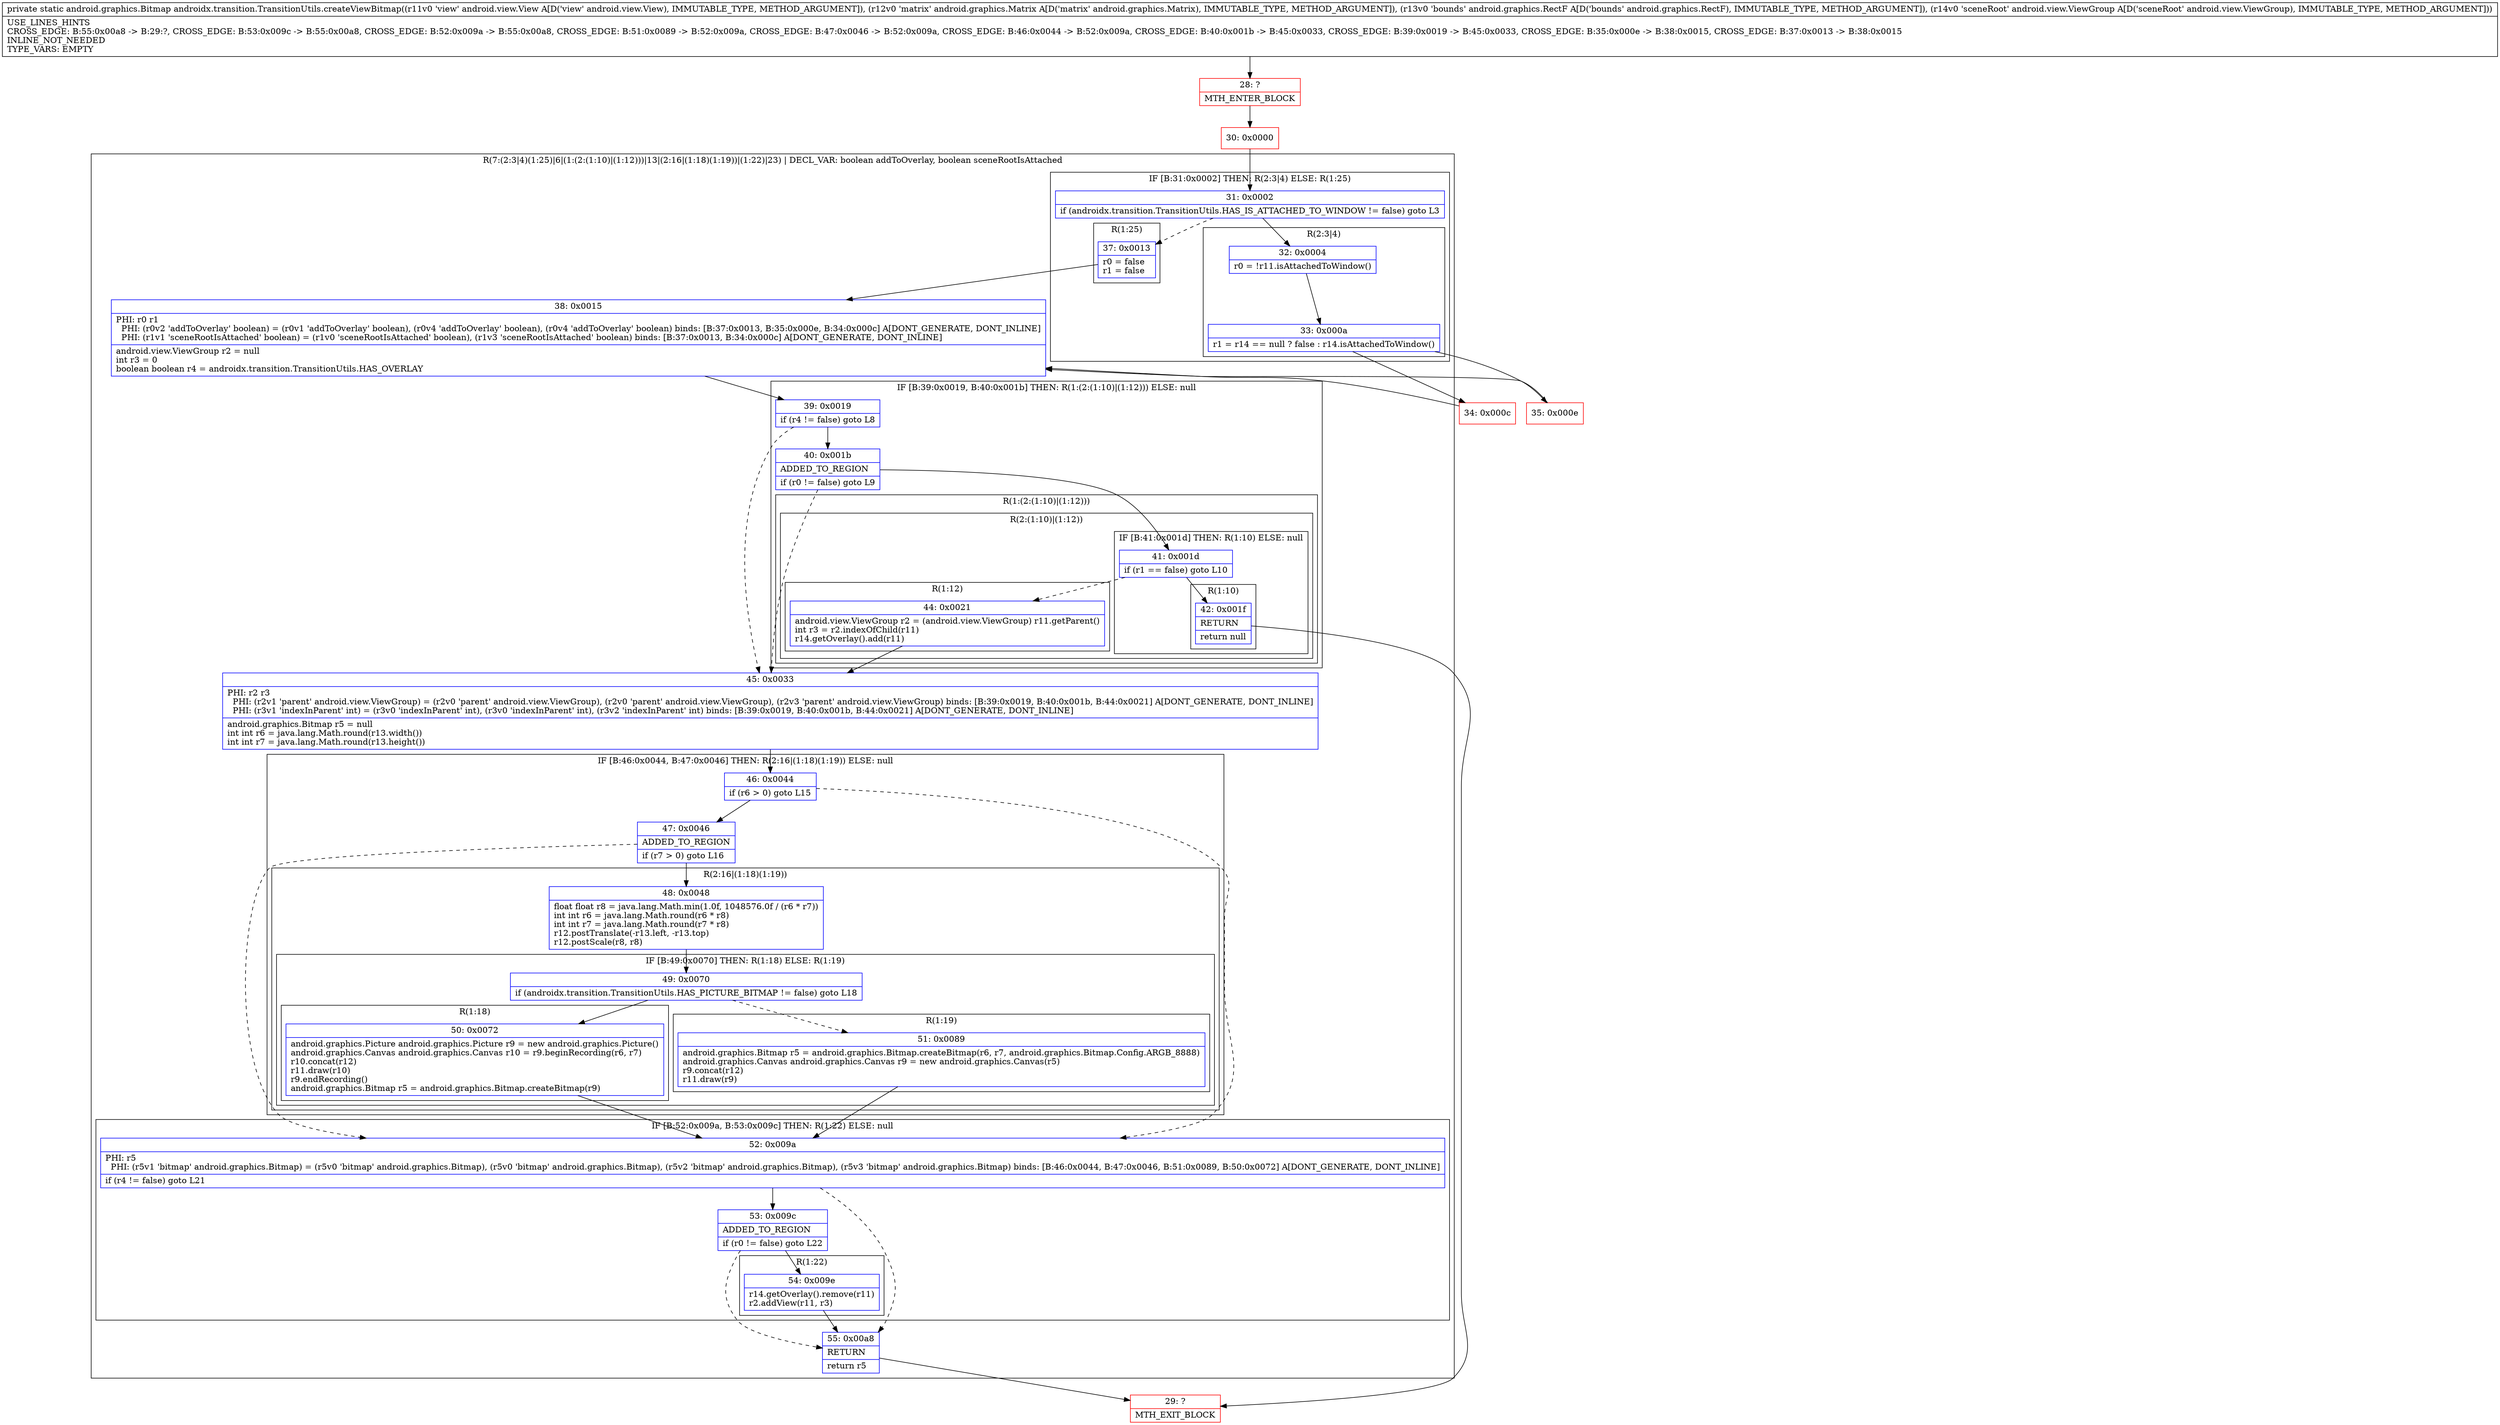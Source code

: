 digraph "CFG forandroidx.transition.TransitionUtils.createViewBitmap(Landroid\/view\/View;Landroid\/graphics\/Matrix;Landroid\/graphics\/RectF;Landroid\/view\/ViewGroup;)Landroid\/graphics\/Bitmap;" {
subgraph cluster_Region_1290619586 {
label = "R(7:(2:3|4)(1:25)|6|(1:(2:(1:10)|(1:12)))|13|(2:16|(1:18)(1:19))|(1:22)|23) | DECL_VAR: boolean addToOverlay, boolean sceneRootIsAttached\l";
node [shape=record,color=blue];
subgraph cluster_IfRegion_1673458859 {
label = "IF [B:31:0x0002] THEN: R(2:3|4) ELSE: R(1:25)";
node [shape=record,color=blue];
Node_31 [shape=record,label="{31\:\ 0x0002|if (androidx.transition.TransitionUtils.HAS_IS_ATTACHED_TO_WINDOW != false) goto L3\l}"];
subgraph cluster_Region_1148518333 {
label = "R(2:3|4)";
node [shape=record,color=blue];
Node_32 [shape=record,label="{32\:\ 0x0004|r0 = !r11.isAttachedToWindow()\l}"];
Node_33 [shape=record,label="{33\:\ 0x000a|r1 = r14 == null ? false : r14.isAttachedToWindow()\l}"];
}
subgraph cluster_Region_1736412755 {
label = "R(1:25)";
node [shape=record,color=blue];
Node_37 [shape=record,label="{37\:\ 0x0013|r0 = false\lr1 = false\l}"];
}
}
Node_38 [shape=record,label="{38\:\ 0x0015|PHI: r0 r1 \l  PHI: (r0v2 'addToOverlay' boolean) = (r0v1 'addToOverlay' boolean), (r0v4 'addToOverlay' boolean), (r0v4 'addToOverlay' boolean) binds: [B:37:0x0013, B:35:0x000e, B:34:0x000c] A[DONT_GENERATE, DONT_INLINE]\l  PHI: (r1v1 'sceneRootIsAttached' boolean) = (r1v0 'sceneRootIsAttached' boolean), (r1v3 'sceneRootIsAttached' boolean) binds: [B:37:0x0013, B:34:0x000c] A[DONT_GENERATE, DONT_INLINE]\l|android.view.ViewGroup r2 = null\lint r3 = 0\lboolean boolean r4 = androidx.transition.TransitionUtils.HAS_OVERLAY\l}"];
subgraph cluster_IfRegion_108871002 {
label = "IF [B:39:0x0019, B:40:0x001b] THEN: R(1:(2:(1:10)|(1:12))) ELSE: null";
node [shape=record,color=blue];
Node_39 [shape=record,label="{39\:\ 0x0019|if (r4 != false) goto L8\l}"];
Node_40 [shape=record,label="{40\:\ 0x001b|ADDED_TO_REGION\l|if (r0 != false) goto L9\l}"];
subgraph cluster_Region_1962768413 {
label = "R(1:(2:(1:10)|(1:12)))";
node [shape=record,color=blue];
subgraph cluster_Region_1413573164 {
label = "R(2:(1:10)|(1:12))";
node [shape=record,color=blue];
subgraph cluster_IfRegion_1593444430 {
label = "IF [B:41:0x001d] THEN: R(1:10) ELSE: null";
node [shape=record,color=blue];
Node_41 [shape=record,label="{41\:\ 0x001d|if (r1 == false) goto L10\l}"];
subgraph cluster_Region_1257616534 {
label = "R(1:10)";
node [shape=record,color=blue];
Node_42 [shape=record,label="{42\:\ 0x001f|RETURN\l|return null\l}"];
}
}
subgraph cluster_Region_2114038727 {
label = "R(1:12)";
node [shape=record,color=blue];
Node_44 [shape=record,label="{44\:\ 0x0021|android.view.ViewGroup r2 = (android.view.ViewGroup) r11.getParent()\lint r3 = r2.indexOfChild(r11)\lr14.getOverlay().add(r11)\l}"];
}
}
}
}
Node_45 [shape=record,label="{45\:\ 0x0033|PHI: r2 r3 \l  PHI: (r2v1 'parent' android.view.ViewGroup) = (r2v0 'parent' android.view.ViewGroup), (r2v0 'parent' android.view.ViewGroup), (r2v3 'parent' android.view.ViewGroup) binds: [B:39:0x0019, B:40:0x001b, B:44:0x0021] A[DONT_GENERATE, DONT_INLINE]\l  PHI: (r3v1 'indexInParent' int) = (r3v0 'indexInParent' int), (r3v0 'indexInParent' int), (r3v2 'indexInParent' int) binds: [B:39:0x0019, B:40:0x001b, B:44:0x0021] A[DONT_GENERATE, DONT_INLINE]\l|android.graphics.Bitmap r5 = null\lint int r6 = java.lang.Math.round(r13.width())\lint int r7 = java.lang.Math.round(r13.height())\l}"];
subgraph cluster_IfRegion_1677829913 {
label = "IF [B:46:0x0044, B:47:0x0046] THEN: R(2:16|(1:18)(1:19)) ELSE: null";
node [shape=record,color=blue];
Node_46 [shape=record,label="{46\:\ 0x0044|if (r6 \> 0) goto L15\l}"];
Node_47 [shape=record,label="{47\:\ 0x0046|ADDED_TO_REGION\l|if (r7 \> 0) goto L16\l}"];
subgraph cluster_Region_1109892912 {
label = "R(2:16|(1:18)(1:19))";
node [shape=record,color=blue];
Node_48 [shape=record,label="{48\:\ 0x0048|float float r8 = java.lang.Math.min(1.0f, 1048576.0f \/ (r6 * r7))\lint int r6 = java.lang.Math.round(r6 * r8)\lint int r7 = java.lang.Math.round(r7 * r8)\lr12.postTranslate(\-r13.left, \-r13.top)\lr12.postScale(r8, r8)\l}"];
subgraph cluster_IfRegion_1440157765 {
label = "IF [B:49:0x0070] THEN: R(1:18) ELSE: R(1:19)";
node [shape=record,color=blue];
Node_49 [shape=record,label="{49\:\ 0x0070|if (androidx.transition.TransitionUtils.HAS_PICTURE_BITMAP != false) goto L18\l}"];
subgraph cluster_Region_200920273 {
label = "R(1:18)";
node [shape=record,color=blue];
Node_50 [shape=record,label="{50\:\ 0x0072|android.graphics.Picture android.graphics.Picture r9 = new android.graphics.Picture()\landroid.graphics.Canvas android.graphics.Canvas r10 = r9.beginRecording(r6, r7)\lr10.concat(r12)\lr11.draw(r10)\lr9.endRecording()\landroid.graphics.Bitmap r5 = android.graphics.Bitmap.createBitmap(r9)\l}"];
}
subgraph cluster_Region_1405883461 {
label = "R(1:19)";
node [shape=record,color=blue];
Node_51 [shape=record,label="{51\:\ 0x0089|android.graphics.Bitmap r5 = android.graphics.Bitmap.createBitmap(r6, r7, android.graphics.Bitmap.Config.ARGB_8888)\landroid.graphics.Canvas android.graphics.Canvas r9 = new android.graphics.Canvas(r5)\lr9.concat(r12)\lr11.draw(r9)\l}"];
}
}
}
}
subgraph cluster_IfRegion_551603213 {
label = "IF [B:52:0x009a, B:53:0x009c] THEN: R(1:22) ELSE: null";
node [shape=record,color=blue];
Node_52 [shape=record,label="{52\:\ 0x009a|PHI: r5 \l  PHI: (r5v1 'bitmap' android.graphics.Bitmap) = (r5v0 'bitmap' android.graphics.Bitmap), (r5v0 'bitmap' android.graphics.Bitmap), (r5v2 'bitmap' android.graphics.Bitmap), (r5v3 'bitmap' android.graphics.Bitmap) binds: [B:46:0x0044, B:47:0x0046, B:51:0x0089, B:50:0x0072] A[DONT_GENERATE, DONT_INLINE]\l|if (r4 != false) goto L21\l}"];
Node_53 [shape=record,label="{53\:\ 0x009c|ADDED_TO_REGION\l|if (r0 != false) goto L22\l}"];
subgraph cluster_Region_1704443714 {
label = "R(1:22)";
node [shape=record,color=blue];
Node_54 [shape=record,label="{54\:\ 0x009e|r14.getOverlay().remove(r11)\lr2.addView(r11, r3)\l}"];
}
}
Node_55 [shape=record,label="{55\:\ 0x00a8|RETURN\l|return r5\l}"];
}
Node_28 [shape=record,color=red,label="{28\:\ ?|MTH_ENTER_BLOCK\l}"];
Node_30 [shape=record,color=red,label="{30\:\ 0x0000}"];
Node_34 [shape=record,color=red,label="{34\:\ 0x000c}"];
Node_29 [shape=record,color=red,label="{29\:\ ?|MTH_EXIT_BLOCK\l}"];
Node_35 [shape=record,color=red,label="{35\:\ 0x000e}"];
MethodNode[shape=record,label="{private static android.graphics.Bitmap androidx.transition.TransitionUtils.createViewBitmap((r11v0 'view' android.view.View A[D('view' android.view.View), IMMUTABLE_TYPE, METHOD_ARGUMENT]), (r12v0 'matrix' android.graphics.Matrix A[D('matrix' android.graphics.Matrix), IMMUTABLE_TYPE, METHOD_ARGUMENT]), (r13v0 'bounds' android.graphics.RectF A[D('bounds' android.graphics.RectF), IMMUTABLE_TYPE, METHOD_ARGUMENT]), (r14v0 'sceneRoot' android.view.ViewGroup A[D('sceneRoot' android.view.ViewGroup), IMMUTABLE_TYPE, METHOD_ARGUMENT]))  | USE_LINES_HINTS\lCROSS_EDGE: B:55:0x00a8 \-\> B:29:?, CROSS_EDGE: B:53:0x009c \-\> B:55:0x00a8, CROSS_EDGE: B:52:0x009a \-\> B:55:0x00a8, CROSS_EDGE: B:51:0x0089 \-\> B:52:0x009a, CROSS_EDGE: B:47:0x0046 \-\> B:52:0x009a, CROSS_EDGE: B:46:0x0044 \-\> B:52:0x009a, CROSS_EDGE: B:40:0x001b \-\> B:45:0x0033, CROSS_EDGE: B:39:0x0019 \-\> B:45:0x0033, CROSS_EDGE: B:35:0x000e \-\> B:38:0x0015, CROSS_EDGE: B:37:0x0013 \-\> B:38:0x0015\lINLINE_NOT_NEEDED\lTYPE_VARS: EMPTY\l}"];
MethodNode -> Node_28;Node_31 -> Node_32;
Node_31 -> Node_37[style=dashed];
Node_32 -> Node_33;
Node_33 -> Node_34;
Node_33 -> Node_35;
Node_37 -> Node_38;
Node_38 -> Node_39;
Node_39 -> Node_40;
Node_39 -> Node_45[style=dashed];
Node_40 -> Node_41;
Node_40 -> Node_45[style=dashed];
Node_41 -> Node_42;
Node_41 -> Node_44[style=dashed];
Node_42 -> Node_29;
Node_44 -> Node_45;
Node_45 -> Node_46;
Node_46 -> Node_47;
Node_46 -> Node_52[style=dashed];
Node_47 -> Node_48;
Node_47 -> Node_52[style=dashed];
Node_48 -> Node_49;
Node_49 -> Node_50;
Node_49 -> Node_51[style=dashed];
Node_50 -> Node_52;
Node_51 -> Node_52;
Node_52 -> Node_53;
Node_52 -> Node_55[style=dashed];
Node_53 -> Node_54;
Node_53 -> Node_55[style=dashed];
Node_54 -> Node_55;
Node_55 -> Node_29;
Node_28 -> Node_30;
Node_30 -> Node_31;
Node_34 -> Node_38;
Node_35 -> Node_38;
}

